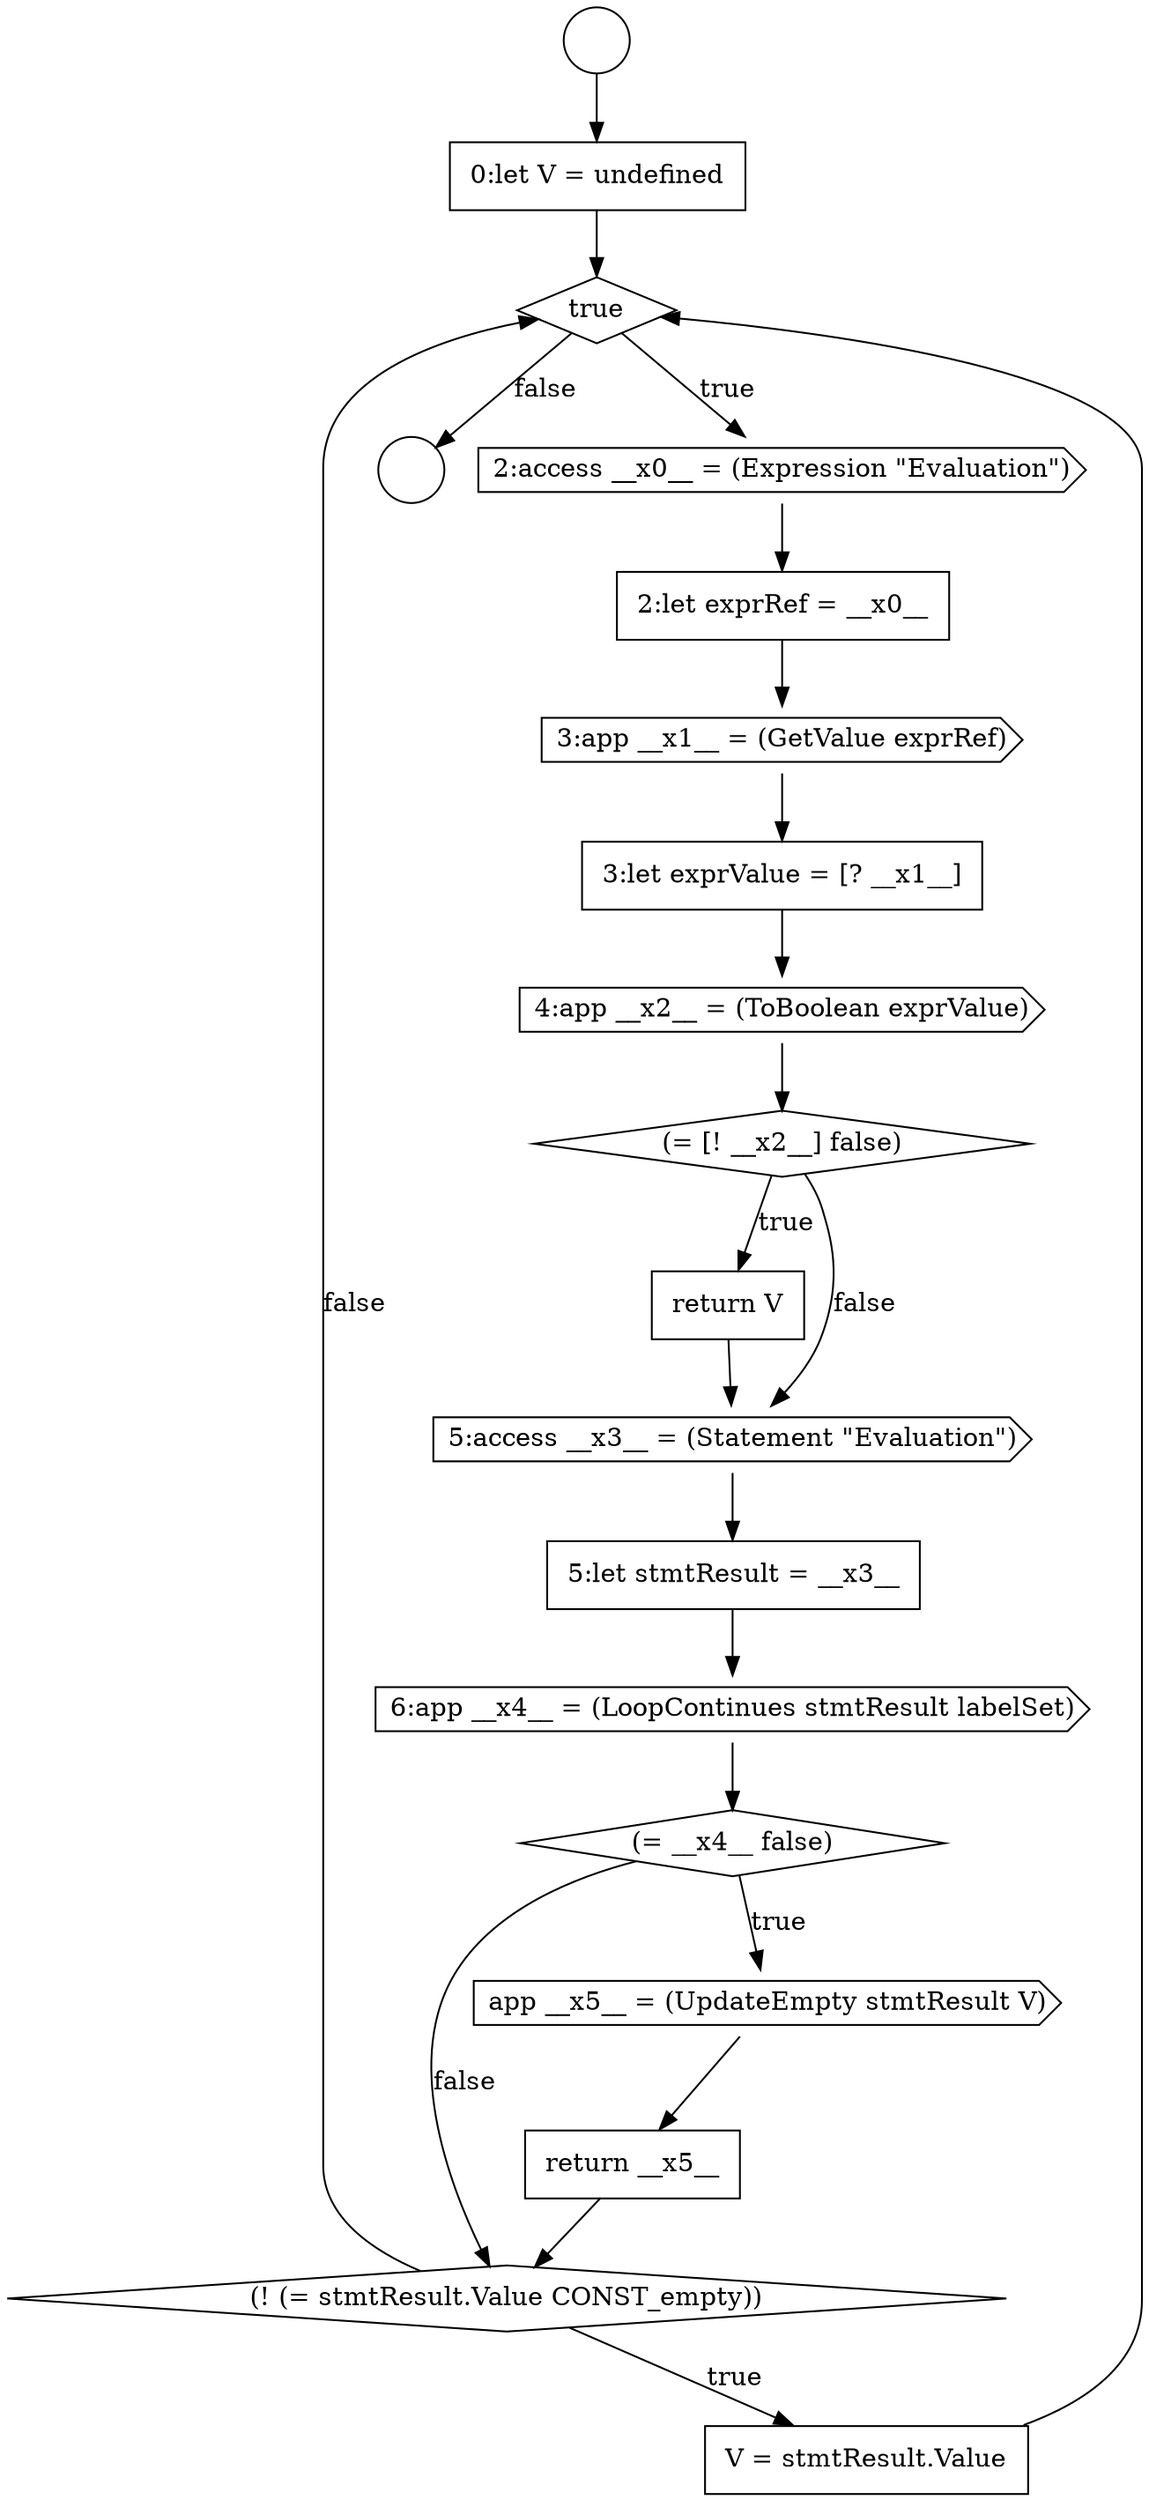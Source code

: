 digraph {
  node0 [shape=circle label=" " color="black" fillcolor="white" style=filled]
  node5 [shape=none, margin=0, label=<<font color="black">
    <table border="0" cellborder="1" cellspacing="0" cellpadding="10">
      <tr><td align="left">2:let exprRef = __x0__</td></tr>
    </table>
  </font>> color="black" fillcolor="white" style=filled]
  node10 [shape=none, margin=0, label=<<font color="black">
    <table border="0" cellborder="1" cellspacing="0" cellpadding="10">
      <tr><td align="left">return V</td></tr>
    </table>
  </font>> color="black" fillcolor="white" style=filled]
  node14 [shape=diamond, label=<<font color="black">(= __x4__ false)</font>> color="black" fillcolor="white" style=filled]
  node1 [shape=circle label=" " color="black" fillcolor="white" style=filled]
  node6 [shape=cds, label=<<font color="black">3:app __x1__ = (GetValue exprRef)</font>> color="black" fillcolor="white" style=filled]
  node9 [shape=diamond, label=<<font color="black">(= [! __x2__] false)</font>> color="black" fillcolor="white" style=filled]
  node13 [shape=cds, label=<<font color="black">6:app __x4__ = (LoopContinues stmtResult labelSet)</font>> color="black" fillcolor="white" style=filled]
  node2 [shape=none, margin=0, label=<<font color="black">
    <table border="0" cellborder="1" cellspacing="0" cellpadding="10">
      <tr><td align="left">0:let V = undefined</td></tr>
    </table>
  </font>> color="black" fillcolor="white" style=filled]
  node17 [shape=diamond, label=<<font color="black">(! (= stmtResult.Value CONST_empty))</font>> color="black" fillcolor="white" style=filled]
  node12 [shape=none, margin=0, label=<<font color="black">
    <table border="0" cellborder="1" cellspacing="0" cellpadding="10">
      <tr><td align="left">5:let stmtResult = __x3__</td></tr>
    </table>
  </font>> color="black" fillcolor="white" style=filled]
  node7 [shape=none, margin=0, label=<<font color="black">
    <table border="0" cellborder="1" cellspacing="0" cellpadding="10">
      <tr><td align="left">3:let exprValue = [? __x1__]</td></tr>
    </table>
  </font>> color="black" fillcolor="white" style=filled]
  node3 [shape=diamond, label=<<font color="black">true</font>> color="black" fillcolor="white" style=filled]
  node18 [shape=none, margin=0, label=<<font color="black">
    <table border="0" cellborder="1" cellspacing="0" cellpadding="10">
      <tr><td align="left">V = stmtResult.Value</td></tr>
    </table>
  </font>> color="black" fillcolor="white" style=filled]
  node16 [shape=none, margin=0, label=<<font color="black">
    <table border="0" cellborder="1" cellspacing="0" cellpadding="10">
      <tr><td align="left">return __x5__</td></tr>
    </table>
  </font>> color="black" fillcolor="white" style=filled]
  node11 [shape=cds, label=<<font color="black">5:access __x3__ = (Statement &quot;Evaluation&quot;)</font>> color="black" fillcolor="white" style=filled]
  node8 [shape=cds, label=<<font color="black">4:app __x2__ = (ToBoolean exprValue)</font>> color="black" fillcolor="white" style=filled]
  node4 [shape=cds, label=<<font color="black">2:access __x0__ = (Expression &quot;Evaluation&quot;)</font>> color="black" fillcolor="white" style=filled]
  node15 [shape=cds, label=<<font color="black">app __x5__ = (UpdateEmpty stmtResult V)</font>> color="black" fillcolor="white" style=filled]
  node5 -> node6 [ color="black"]
  node3 -> node4 [label=<<font color="black">true</font>> color="black"]
  node3 -> node1 [label=<<font color="black">false</font>> color="black"]
  node7 -> node8 [ color="black"]
  node13 -> node14 [ color="black"]
  node12 -> node13 [ color="black"]
  node0 -> node2 [ color="black"]
  node6 -> node7 [ color="black"]
  node14 -> node15 [label=<<font color="black">true</font>> color="black"]
  node14 -> node17 [label=<<font color="black">false</font>> color="black"]
  node10 -> node11 [ color="black"]
  node4 -> node5 [ color="black"]
  node8 -> node9 [ color="black"]
  node16 -> node17 [ color="black"]
  node17 -> node18 [label=<<font color="black">true</font>> color="black"]
  node17 -> node3 [label=<<font color="black">false</font>> color="black"]
  node18 -> node3 [ color="black"]
  node2 -> node3 [ color="black"]
  node15 -> node16 [ color="black"]
  node11 -> node12 [ color="black"]
  node9 -> node10 [label=<<font color="black">true</font>> color="black"]
  node9 -> node11 [label=<<font color="black">false</font>> color="black"]
}
